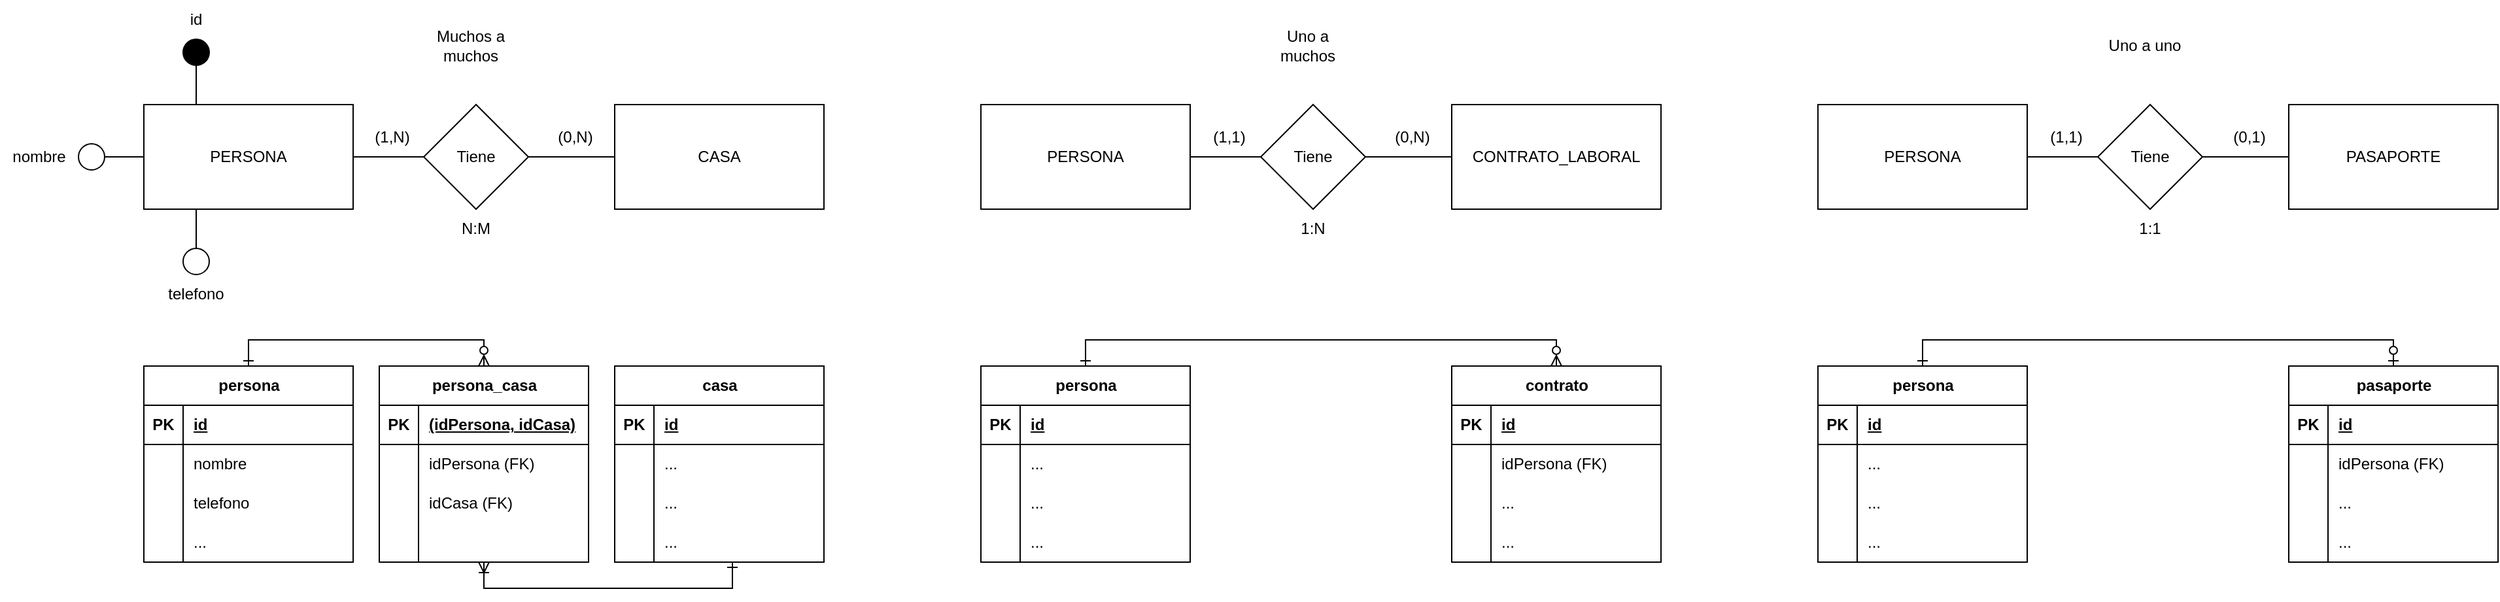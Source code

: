 <mxfile version="22.1.18" type="device">
  <diagram name="Página-1" id="W1fC9hWWcXeamZ_gNehl">
    <mxGraphModel dx="797" dy="414" grid="1" gridSize="10" guides="1" tooltips="1" connect="1" arrows="1" fold="1" page="1" pageScale="1" pageWidth="827" pageHeight="1169" math="0" shadow="0">
      <root>
        <mxCell id="0" />
        <mxCell id="1" parent="0" />
        <mxCell id="df_TOgiDAoSqEUbtV2sK-4" style="edgeStyle=orthogonalEdgeStyle;rounded=0;orthogonalLoop=1;jettySize=auto;html=1;endArrow=none;endFill=0;" edge="1" parent="1" source="df_TOgiDAoSqEUbtV2sK-1" target="df_TOgiDAoSqEUbtV2sK-3">
          <mxGeometry relative="1" as="geometry" />
        </mxCell>
        <mxCell id="df_TOgiDAoSqEUbtV2sK-1" value="PERSONA" style="rounded=0;whiteSpace=wrap;html=1;" vertex="1" parent="1">
          <mxGeometry x="120" y="80" width="160" height="80" as="geometry" />
        </mxCell>
        <mxCell id="df_TOgiDAoSqEUbtV2sK-2" value="CASA" style="rounded=0;whiteSpace=wrap;html=1;" vertex="1" parent="1">
          <mxGeometry x="480" y="80" width="160" height="80" as="geometry" />
        </mxCell>
        <mxCell id="df_TOgiDAoSqEUbtV2sK-5" style="edgeStyle=orthogonalEdgeStyle;rounded=0;orthogonalLoop=1;jettySize=auto;html=1;endArrow=none;endFill=0;" edge="1" parent="1" source="df_TOgiDAoSqEUbtV2sK-3" target="df_TOgiDAoSqEUbtV2sK-2">
          <mxGeometry relative="1" as="geometry" />
        </mxCell>
        <mxCell id="df_TOgiDAoSqEUbtV2sK-3" value="Tiene" style="rhombus;whiteSpace=wrap;html=1;" vertex="1" parent="1">
          <mxGeometry x="334" y="80" width="80" height="80" as="geometry" />
        </mxCell>
        <mxCell id="df_TOgiDAoSqEUbtV2sK-6" value="(0,N)" style="text;html=1;strokeColor=none;fillColor=none;align=center;verticalAlign=middle;whiteSpace=wrap;rounded=0;" vertex="1" parent="1">
          <mxGeometry x="420" y="90" width="60" height="30" as="geometry" />
        </mxCell>
        <mxCell id="df_TOgiDAoSqEUbtV2sK-7" value="(1,N)" style="text;html=1;strokeColor=none;fillColor=none;align=center;verticalAlign=middle;whiteSpace=wrap;rounded=0;" vertex="1" parent="1">
          <mxGeometry x="280" y="90" width="60" height="30" as="geometry" />
        </mxCell>
        <mxCell id="df_TOgiDAoSqEUbtV2sK-8" value="N:M" style="text;html=1;strokeColor=none;fillColor=none;align=center;verticalAlign=middle;whiteSpace=wrap;rounded=0;" vertex="1" parent="1">
          <mxGeometry x="344" y="160" width="60" height="30" as="geometry" />
        </mxCell>
        <mxCell id="df_TOgiDAoSqEUbtV2sK-9" value="Muchos a muchos" style="text;html=1;strokeColor=none;fillColor=none;align=center;verticalAlign=middle;whiteSpace=wrap;rounded=0;" vertex="1" parent="1">
          <mxGeometry x="340" y="20" width="60" height="30" as="geometry" />
        </mxCell>
        <mxCell id="df_TOgiDAoSqEUbtV2sK-10" style="edgeStyle=orthogonalEdgeStyle;rounded=0;orthogonalLoop=1;jettySize=auto;html=1;endArrow=none;endFill=0;" edge="1" parent="1" source="df_TOgiDAoSqEUbtV2sK-11" target="df_TOgiDAoSqEUbtV2sK-14">
          <mxGeometry relative="1" as="geometry" />
        </mxCell>
        <mxCell id="df_TOgiDAoSqEUbtV2sK-11" value="PERSONA" style="rounded=0;whiteSpace=wrap;html=1;" vertex="1" parent="1">
          <mxGeometry x="760" y="80" width="160" height="80" as="geometry" />
        </mxCell>
        <mxCell id="df_TOgiDAoSqEUbtV2sK-12" value="CONTRATO_LABORAL" style="rounded=0;whiteSpace=wrap;html=1;" vertex="1" parent="1">
          <mxGeometry x="1120" y="80" width="160" height="80" as="geometry" />
        </mxCell>
        <mxCell id="df_TOgiDAoSqEUbtV2sK-13" style="edgeStyle=orthogonalEdgeStyle;rounded=0;orthogonalLoop=1;jettySize=auto;html=1;endArrow=none;endFill=0;" edge="1" parent="1" source="df_TOgiDAoSqEUbtV2sK-14" target="df_TOgiDAoSqEUbtV2sK-12">
          <mxGeometry relative="1" as="geometry" />
        </mxCell>
        <mxCell id="df_TOgiDAoSqEUbtV2sK-14" value="Tiene" style="rhombus;whiteSpace=wrap;html=1;" vertex="1" parent="1">
          <mxGeometry x="974" y="80" width="80" height="80" as="geometry" />
        </mxCell>
        <mxCell id="df_TOgiDAoSqEUbtV2sK-15" value="(0,N)" style="text;html=1;strokeColor=none;fillColor=none;align=center;verticalAlign=middle;whiteSpace=wrap;rounded=0;" vertex="1" parent="1">
          <mxGeometry x="1060" y="90" width="60" height="30" as="geometry" />
        </mxCell>
        <mxCell id="df_TOgiDAoSqEUbtV2sK-16" value="(1,1)" style="text;html=1;strokeColor=none;fillColor=none;align=center;verticalAlign=middle;whiteSpace=wrap;rounded=0;" vertex="1" parent="1">
          <mxGeometry x="920" y="90" width="60" height="30" as="geometry" />
        </mxCell>
        <mxCell id="df_TOgiDAoSqEUbtV2sK-17" value="1:N" style="text;html=1;strokeColor=none;fillColor=none;align=center;verticalAlign=middle;whiteSpace=wrap;rounded=0;" vertex="1" parent="1">
          <mxGeometry x="984" y="160" width="60" height="30" as="geometry" />
        </mxCell>
        <mxCell id="df_TOgiDAoSqEUbtV2sK-18" value="Uno a muchos" style="text;html=1;strokeColor=none;fillColor=none;align=center;verticalAlign=middle;whiteSpace=wrap;rounded=0;" vertex="1" parent="1">
          <mxGeometry x="980" y="20" width="60" height="30" as="geometry" />
        </mxCell>
        <mxCell id="df_TOgiDAoSqEUbtV2sK-19" style="edgeStyle=orthogonalEdgeStyle;rounded=0;orthogonalLoop=1;jettySize=auto;html=1;endArrow=none;endFill=0;" edge="1" parent="1" source="df_TOgiDAoSqEUbtV2sK-20" target="df_TOgiDAoSqEUbtV2sK-23">
          <mxGeometry relative="1" as="geometry" />
        </mxCell>
        <mxCell id="df_TOgiDAoSqEUbtV2sK-20" value="PERSONA" style="rounded=0;whiteSpace=wrap;html=1;" vertex="1" parent="1">
          <mxGeometry x="1400" y="80" width="160" height="80" as="geometry" />
        </mxCell>
        <mxCell id="df_TOgiDAoSqEUbtV2sK-21" value="PASAPORTE" style="rounded=0;whiteSpace=wrap;html=1;" vertex="1" parent="1">
          <mxGeometry x="1760" y="80" width="160" height="80" as="geometry" />
        </mxCell>
        <mxCell id="df_TOgiDAoSqEUbtV2sK-22" style="edgeStyle=orthogonalEdgeStyle;rounded=0;orthogonalLoop=1;jettySize=auto;html=1;endArrow=none;endFill=0;" edge="1" parent="1" source="df_TOgiDAoSqEUbtV2sK-23" target="df_TOgiDAoSqEUbtV2sK-21">
          <mxGeometry relative="1" as="geometry" />
        </mxCell>
        <mxCell id="df_TOgiDAoSqEUbtV2sK-23" value="Tiene" style="rhombus;whiteSpace=wrap;html=1;" vertex="1" parent="1">
          <mxGeometry x="1614" y="80" width="80" height="80" as="geometry" />
        </mxCell>
        <mxCell id="df_TOgiDAoSqEUbtV2sK-24" value="(0,1)" style="text;html=1;strokeColor=none;fillColor=none;align=center;verticalAlign=middle;whiteSpace=wrap;rounded=0;" vertex="1" parent="1">
          <mxGeometry x="1700" y="90" width="60" height="30" as="geometry" />
        </mxCell>
        <mxCell id="df_TOgiDAoSqEUbtV2sK-25" value="(1,1)" style="text;html=1;strokeColor=none;fillColor=none;align=center;verticalAlign=middle;whiteSpace=wrap;rounded=0;" vertex="1" parent="1">
          <mxGeometry x="1560" y="90" width="60" height="30" as="geometry" />
        </mxCell>
        <mxCell id="df_TOgiDAoSqEUbtV2sK-26" value="1:1" style="text;html=1;strokeColor=none;fillColor=none;align=center;verticalAlign=middle;whiteSpace=wrap;rounded=0;" vertex="1" parent="1">
          <mxGeometry x="1624" y="160" width="60" height="30" as="geometry" />
        </mxCell>
        <mxCell id="df_TOgiDAoSqEUbtV2sK-27" value="Uno a uno" style="text;html=1;strokeColor=none;fillColor=none;align=center;verticalAlign=middle;whiteSpace=wrap;rounded=0;" vertex="1" parent="1">
          <mxGeometry x="1620" y="20" width="60" height="30" as="geometry" />
        </mxCell>
        <mxCell id="df_TOgiDAoSqEUbtV2sK-29" style="edgeStyle=orthogonalEdgeStyle;rounded=0;orthogonalLoop=1;jettySize=auto;html=1;endArrow=none;endFill=0;" edge="1" parent="1" source="df_TOgiDAoSqEUbtV2sK-28" target="df_TOgiDAoSqEUbtV2sK-1">
          <mxGeometry relative="1" as="geometry" />
        </mxCell>
        <mxCell id="df_TOgiDAoSqEUbtV2sK-28" value="" style="ellipse;whiteSpace=wrap;html=1;aspect=fixed;" vertex="1" parent="1">
          <mxGeometry x="70" y="110" width="20" height="20" as="geometry" />
        </mxCell>
        <mxCell id="df_TOgiDAoSqEUbtV2sK-30" value="nombre" style="text;html=1;strokeColor=none;fillColor=none;align=center;verticalAlign=middle;whiteSpace=wrap;rounded=0;" vertex="1" parent="1">
          <mxGeometry x="10" y="105" width="60" height="30" as="geometry" />
        </mxCell>
        <mxCell id="df_TOgiDAoSqEUbtV2sK-32" style="edgeStyle=orthogonalEdgeStyle;rounded=0;orthogonalLoop=1;jettySize=auto;html=1;entryX=0.25;entryY=0;entryDx=0;entryDy=0;endArrow=none;endFill=0;" edge="1" parent="1" source="df_TOgiDAoSqEUbtV2sK-31" target="df_TOgiDAoSqEUbtV2sK-1">
          <mxGeometry relative="1" as="geometry" />
        </mxCell>
        <mxCell id="df_TOgiDAoSqEUbtV2sK-31" value="" style="ellipse;whiteSpace=wrap;html=1;aspect=fixed;fillColor=#000000;" vertex="1" parent="1">
          <mxGeometry x="150" y="30" width="20" height="20" as="geometry" />
        </mxCell>
        <mxCell id="df_TOgiDAoSqEUbtV2sK-33" value="id" style="text;html=1;strokeColor=none;fillColor=none;align=center;verticalAlign=middle;whiteSpace=wrap;rounded=0;" vertex="1" parent="1">
          <mxGeometry x="130" width="60" height="30" as="geometry" />
        </mxCell>
        <mxCell id="df_TOgiDAoSqEUbtV2sK-36" style="edgeStyle=orthogonalEdgeStyle;rounded=0;orthogonalLoop=1;jettySize=auto;html=1;exitX=0.5;exitY=0;exitDx=0;exitDy=0;entryX=0.25;entryY=1;entryDx=0;entryDy=0;endArrow=none;endFill=0;" edge="1" parent="1" source="df_TOgiDAoSqEUbtV2sK-35" target="df_TOgiDAoSqEUbtV2sK-1">
          <mxGeometry relative="1" as="geometry" />
        </mxCell>
        <mxCell id="df_TOgiDAoSqEUbtV2sK-35" value="" style="ellipse;whiteSpace=wrap;html=1;aspect=fixed;" vertex="1" parent="1">
          <mxGeometry x="150" y="190" width="20" height="20" as="geometry" />
        </mxCell>
        <mxCell id="df_TOgiDAoSqEUbtV2sK-37" value="telefono" style="text;html=1;strokeColor=none;fillColor=none;align=center;verticalAlign=middle;whiteSpace=wrap;rounded=0;" vertex="1" parent="1">
          <mxGeometry x="130" y="210" width="60" height="30" as="geometry" />
        </mxCell>
        <mxCell id="df_TOgiDAoSqEUbtV2sK-89" style="edgeStyle=orthogonalEdgeStyle;rounded=0;orthogonalLoop=1;jettySize=auto;html=1;exitX=0.5;exitY=0;exitDx=0;exitDy=0;entryX=0.5;entryY=0;entryDx=0;entryDy=0;startArrow=ERone;startFill=0;endArrow=ERzeroToMany;endFill=0;" edge="1" parent="1" source="df_TOgiDAoSqEUbtV2sK-50" target="df_TOgiDAoSqEUbtV2sK-63">
          <mxGeometry relative="1" as="geometry" />
        </mxCell>
        <mxCell id="df_TOgiDAoSqEUbtV2sK-50" value="persona" style="shape=table;startSize=30;container=1;collapsible=1;childLayout=tableLayout;fixedRows=1;rowLines=0;fontStyle=1;align=center;resizeLast=1;html=1;" vertex="1" parent="1">
          <mxGeometry x="120" y="280" width="160" height="150" as="geometry" />
        </mxCell>
        <mxCell id="df_TOgiDAoSqEUbtV2sK-51" value="" style="shape=tableRow;horizontal=0;startSize=0;swimlaneHead=0;swimlaneBody=0;fillColor=none;collapsible=0;dropTarget=0;points=[[0,0.5],[1,0.5]];portConstraint=eastwest;top=0;left=0;right=0;bottom=1;" vertex="1" parent="df_TOgiDAoSqEUbtV2sK-50">
          <mxGeometry y="30" width="160" height="30" as="geometry" />
        </mxCell>
        <mxCell id="df_TOgiDAoSqEUbtV2sK-52" value="PK" style="shape=partialRectangle;connectable=0;fillColor=none;top=0;left=0;bottom=0;right=0;fontStyle=1;overflow=hidden;whiteSpace=wrap;html=1;" vertex="1" parent="df_TOgiDAoSqEUbtV2sK-51">
          <mxGeometry width="30" height="30" as="geometry">
            <mxRectangle width="30" height="30" as="alternateBounds" />
          </mxGeometry>
        </mxCell>
        <mxCell id="df_TOgiDAoSqEUbtV2sK-53" value="id" style="shape=partialRectangle;connectable=0;fillColor=none;top=0;left=0;bottom=0;right=0;align=left;spacingLeft=6;fontStyle=5;overflow=hidden;whiteSpace=wrap;html=1;" vertex="1" parent="df_TOgiDAoSqEUbtV2sK-51">
          <mxGeometry x="30" width="130" height="30" as="geometry">
            <mxRectangle width="130" height="30" as="alternateBounds" />
          </mxGeometry>
        </mxCell>
        <mxCell id="df_TOgiDAoSqEUbtV2sK-54" value="" style="shape=tableRow;horizontal=0;startSize=0;swimlaneHead=0;swimlaneBody=0;fillColor=none;collapsible=0;dropTarget=0;points=[[0,0.5],[1,0.5]];portConstraint=eastwest;top=0;left=0;right=0;bottom=0;" vertex="1" parent="df_TOgiDAoSqEUbtV2sK-50">
          <mxGeometry y="60" width="160" height="30" as="geometry" />
        </mxCell>
        <mxCell id="df_TOgiDAoSqEUbtV2sK-55" value="" style="shape=partialRectangle;connectable=0;fillColor=none;top=0;left=0;bottom=0;right=0;editable=1;overflow=hidden;whiteSpace=wrap;html=1;" vertex="1" parent="df_TOgiDAoSqEUbtV2sK-54">
          <mxGeometry width="30" height="30" as="geometry">
            <mxRectangle width="30" height="30" as="alternateBounds" />
          </mxGeometry>
        </mxCell>
        <mxCell id="df_TOgiDAoSqEUbtV2sK-56" value="nombre" style="shape=partialRectangle;connectable=0;fillColor=none;top=0;left=0;bottom=0;right=0;align=left;spacingLeft=6;overflow=hidden;whiteSpace=wrap;html=1;" vertex="1" parent="df_TOgiDAoSqEUbtV2sK-54">
          <mxGeometry x="30" width="130" height="30" as="geometry">
            <mxRectangle width="130" height="30" as="alternateBounds" />
          </mxGeometry>
        </mxCell>
        <mxCell id="df_TOgiDAoSqEUbtV2sK-57" value="" style="shape=tableRow;horizontal=0;startSize=0;swimlaneHead=0;swimlaneBody=0;fillColor=none;collapsible=0;dropTarget=0;points=[[0,0.5],[1,0.5]];portConstraint=eastwest;top=0;left=0;right=0;bottom=0;" vertex="1" parent="df_TOgiDAoSqEUbtV2sK-50">
          <mxGeometry y="90" width="160" height="30" as="geometry" />
        </mxCell>
        <mxCell id="df_TOgiDAoSqEUbtV2sK-58" value="" style="shape=partialRectangle;connectable=0;fillColor=none;top=0;left=0;bottom=0;right=0;editable=1;overflow=hidden;whiteSpace=wrap;html=1;" vertex="1" parent="df_TOgiDAoSqEUbtV2sK-57">
          <mxGeometry width="30" height="30" as="geometry">
            <mxRectangle width="30" height="30" as="alternateBounds" />
          </mxGeometry>
        </mxCell>
        <mxCell id="df_TOgiDAoSqEUbtV2sK-59" value="telefono" style="shape=partialRectangle;connectable=0;fillColor=none;top=0;left=0;bottom=0;right=0;align=left;spacingLeft=6;overflow=hidden;whiteSpace=wrap;html=1;" vertex="1" parent="df_TOgiDAoSqEUbtV2sK-57">
          <mxGeometry x="30" width="130" height="30" as="geometry">
            <mxRectangle width="130" height="30" as="alternateBounds" />
          </mxGeometry>
        </mxCell>
        <mxCell id="df_TOgiDAoSqEUbtV2sK-60" value="" style="shape=tableRow;horizontal=0;startSize=0;swimlaneHead=0;swimlaneBody=0;fillColor=none;collapsible=0;dropTarget=0;points=[[0,0.5],[1,0.5]];portConstraint=eastwest;top=0;left=0;right=0;bottom=0;" vertex="1" parent="df_TOgiDAoSqEUbtV2sK-50">
          <mxGeometry y="120" width="160" height="30" as="geometry" />
        </mxCell>
        <mxCell id="df_TOgiDAoSqEUbtV2sK-61" value="" style="shape=partialRectangle;connectable=0;fillColor=none;top=0;left=0;bottom=0;right=0;editable=1;overflow=hidden;whiteSpace=wrap;html=1;" vertex="1" parent="df_TOgiDAoSqEUbtV2sK-60">
          <mxGeometry width="30" height="30" as="geometry">
            <mxRectangle width="30" height="30" as="alternateBounds" />
          </mxGeometry>
        </mxCell>
        <mxCell id="df_TOgiDAoSqEUbtV2sK-62" value="..." style="shape=partialRectangle;connectable=0;fillColor=none;top=0;left=0;bottom=0;right=0;align=left;spacingLeft=6;overflow=hidden;whiteSpace=wrap;html=1;" vertex="1" parent="df_TOgiDAoSqEUbtV2sK-60">
          <mxGeometry x="30" width="130" height="30" as="geometry">
            <mxRectangle width="130" height="30" as="alternateBounds" />
          </mxGeometry>
        </mxCell>
        <mxCell id="df_TOgiDAoSqEUbtV2sK-63" value="persona_casa" style="shape=table;startSize=30;container=1;collapsible=1;childLayout=tableLayout;fixedRows=1;rowLines=0;fontStyle=1;align=center;resizeLast=1;html=1;" vertex="1" parent="1">
          <mxGeometry x="300" y="280" width="160" height="150" as="geometry" />
        </mxCell>
        <mxCell id="df_TOgiDAoSqEUbtV2sK-64" value="" style="shape=tableRow;horizontal=0;startSize=0;swimlaneHead=0;swimlaneBody=0;fillColor=none;collapsible=0;dropTarget=0;points=[[0,0.5],[1,0.5]];portConstraint=eastwest;top=0;left=0;right=0;bottom=1;" vertex="1" parent="df_TOgiDAoSqEUbtV2sK-63">
          <mxGeometry y="30" width="160" height="30" as="geometry" />
        </mxCell>
        <mxCell id="df_TOgiDAoSqEUbtV2sK-65" value="PK" style="shape=partialRectangle;connectable=0;fillColor=none;top=0;left=0;bottom=0;right=0;fontStyle=1;overflow=hidden;whiteSpace=wrap;html=1;" vertex="1" parent="df_TOgiDAoSqEUbtV2sK-64">
          <mxGeometry width="30" height="30" as="geometry">
            <mxRectangle width="30" height="30" as="alternateBounds" />
          </mxGeometry>
        </mxCell>
        <mxCell id="df_TOgiDAoSqEUbtV2sK-66" value="(idPersona, idCasa)" style="shape=partialRectangle;connectable=0;fillColor=none;top=0;left=0;bottom=0;right=0;align=left;spacingLeft=6;fontStyle=5;overflow=hidden;whiteSpace=wrap;html=1;" vertex="1" parent="df_TOgiDAoSqEUbtV2sK-64">
          <mxGeometry x="30" width="130" height="30" as="geometry">
            <mxRectangle width="130" height="30" as="alternateBounds" />
          </mxGeometry>
        </mxCell>
        <mxCell id="df_TOgiDAoSqEUbtV2sK-67" value="" style="shape=tableRow;horizontal=0;startSize=0;swimlaneHead=0;swimlaneBody=0;fillColor=none;collapsible=0;dropTarget=0;points=[[0,0.5],[1,0.5]];portConstraint=eastwest;top=0;left=0;right=0;bottom=0;" vertex="1" parent="df_TOgiDAoSqEUbtV2sK-63">
          <mxGeometry y="60" width="160" height="30" as="geometry" />
        </mxCell>
        <mxCell id="df_TOgiDAoSqEUbtV2sK-68" value="" style="shape=partialRectangle;connectable=0;fillColor=none;top=0;left=0;bottom=0;right=0;editable=1;overflow=hidden;whiteSpace=wrap;html=1;" vertex="1" parent="df_TOgiDAoSqEUbtV2sK-67">
          <mxGeometry width="30" height="30" as="geometry">
            <mxRectangle width="30" height="30" as="alternateBounds" />
          </mxGeometry>
        </mxCell>
        <mxCell id="df_TOgiDAoSqEUbtV2sK-69" value="idPersona (FK)" style="shape=partialRectangle;connectable=0;fillColor=none;top=0;left=0;bottom=0;right=0;align=left;spacingLeft=6;overflow=hidden;whiteSpace=wrap;html=1;" vertex="1" parent="df_TOgiDAoSqEUbtV2sK-67">
          <mxGeometry x="30" width="130" height="30" as="geometry">
            <mxRectangle width="130" height="30" as="alternateBounds" />
          </mxGeometry>
        </mxCell>
        <mxCell id="df_TOgiDAoSqEUbtV2sK-70" value="" style="shape=tableRow;horizontal=0;startSize=0;swimlaneHead=0;swimlaneBody=0;fillColor=none;collapsible=0;dropTarget=0;points=[[0,0.5],[1,0.5]];portConstraint=eastwest;top=0;left=0;right=0;bottom=0;" vertex="1" parent="df_TOgiDAoSqEUbtV2sK-63">
          <mxGeometry y="90" width="160" height="30" as="geometry" />
        </mxCell>
        <mxCell id="df_TOgiDAoSqEUbtV2sK-71" value="" style="shape=partialRectangle;connectable=0;fillColor=none;top=0;left=0;bottom=0;right=0;editable=1;overflow=hidden;whiteSpace=wrap;html=1;" vertex="1" parent="df_TOgiDAoSqEUbtV2sK-70">
          <mxGeometry width="30" height="30" as="geometry">
            <mxRectangle width="30" height="30" as="alternateBounds" />
          </mxGeometry>
        </mxCell>
        <mxCell id="df_TOgiDAoSqEUbtV2sK-72" value="idCasa (FK)" style="shape=partialRectangle;connectable=0;fillColor=none;top=0;left=0;bottom=0;right=0;align=left;spacingLeft=6;overflow=hidden;whiteSpace=wrap;html=1;" vertex="1" parent="df_TOgiDAoSqEUbtV2sK-70">
          <mxGeometry x="30" width="130" height="30" as="geometry">
            <mxRectangle width="130" height="30" as="alternateBounds" />
          </mxGeometry>
        </mxCell>
        <mxCell id="df_TOgiDAoSqEUbtV2sK-73" value="" style="shape=tableRow;horizontal=0;startSize=0;swimlaneHead=0;swimlaneBody=0;fillColor=none;collapsible=0;dropTarget=0;points=[[0,0.5],[1,0.5]];portConstraint=eastwest;top=0;left=0;right=0;bottom=0;" vertex="1" parent="df_TOgiDAoSqEUbtV2sK-63">
          <mxGeometry y="120" width="160" height="30" as="geometry" />
        </mxCell>
        <mxCell id="df_TOgiDAoSqEUbtV2sK-74" value="" style="shape=partialRectangle;connectable=0;fillColor=none;top=0;left=0;bottom=0;right=0;editable=1;overflow=hidden;whiteSpace=wrap;html=1;" vertex="1" parent="df_TOgiDAoSqEUbtV2sK-73">
          <mxGeometry width="30" height="30" as="geometry">
            <mxRectangle width="30" height="30" as="alternateBounds" />
          </mxGeometry>
        </mxCell>
        <mxCell id="df_TOgiDAoSqEUbtV2sK-75" value="" style="shape=partialRectangle;connectable=0;fillColor=none;top=0;left=0;bottom=0;right=0;align=left;spacingLeft=6;overflow=hidden;whiteSpace=wrap;html=1;" vertex="1" parent="df_TOgiDAoSqEUbtV2sK-73">
          <mxGeometry x="30" width="130" height="30" as="geometry">
            <mxRectangle width="130" height="30" as="alternateBounds" />
          </mxGeometry>
        </mxCell>
        <mxCell id="df_TOgiDAoSqEUbtV2sK-76" value="casa" style="shape=table;startSize=30;container=1;collapsible=1;childLayout=tableLayout;fixedRows=1;rowLines=0;fontStyle=1;align=center;resizeLast=1;html=1;" vertex="1" parent="1">
          <mxGeometry x="480" y="280" width="160" height="150" as="geometry" />
        </mxCell>
        <mxCell id="df_TOgiDAoSqEUbtV2sK-77" value="" style="shape=tableRow;horizontal=0;startSize=0;swimlaneHead=0;swimlaneBody=0;fillColor=none;collapsible=0;dropTarget=0;points=[[0,0.5],[1,0.5]];portConstraint=eastwest;top=0;left=0;right=0;bottom=1;" vertex="1" parent="df_TOgiDAoSqEUbtV2sK-76">
          <mxGeometry y="30" width="160" height="30" as="geometry" />
        </mxCell>
        <mxCell id="df_TOgiDAoSqEUbtV2sK-78" value="PK" style="shape=partialRectangle;connectable=0;fillColor=none;top=0;left=0;bottom=0;right=0;fontStyle=1;overflow=hidden;whiteSpace=wrap;html=1;" vertex="1" parent="df_TOgiDAoSqEUbtV2sK-77">
          <mxGeometry width="30" height="30" as="geometry">
            <mxRectangle width="30" height="30" as="alternateBounds" />
          </mxGeometry>
        </mxCell>
        <mxCell id="df_TOgiDAoSqEUbtV2sK-79" value="id" style="shape=partialRectangle;connectable=0;fillColor=none;top=0;left=0;bottom=0;right=0;align=left;spacingLeft=6;fontStyle=5;overflow=hidden;whiteSpace=wrap;html=1;" vertex="1" parent="df_TOgiDAoSqEUbtV2sK-77">
          <mxGeometry x="30" width="130" height="30" as="geometry">
            <mxRectangle width="130" height="30" as="alternateBounds" />
          </mxGeometry>
        </mxCell>
        <mxCell id="df_TOgiDAoSqEUbtV2sK-80" value="" style="shape=tableRow;horizontal=0;startSize=0;swimlaneHead=0;swimlaneBody=0;fillColor=none;collapsible=0;dropTarget=0;points=[[0,0.5],[1,0.5]];portConstraint=eastwest;top=0;left=0;right=0;bottom=0;" vertex="1" parent="df_TOgiDAoSqEUbtV2sK-76">
          <mxGeometry y="60" width="160" height="30" as="geometry" />
        </mxCell>
        <mxCell id="df_TOgiDAoSqEUbtV2sK-81" value="" style="shape=partialRectangle;connectable=0;fillColor=none;top=0;left=0;bottom=0;right=0;editable=1;overflow=hidden;whiteSpace=wrap;html=1;" vertex="1" parent="df_TOgiDAoSqEUbtV2sK-80">
          <mxGeometry width="30" height="30" as="geometry">
            <mxRectangle width="30" height="30" as="alternateBounds" />
          </mxGeometry>
        </mxCell>
        <mxCell id="df_TOgiDAoSqEUbtV2sK-82" value="..." style="shape=partialRectangle;connectable=0;fillColor=none;top=0;left=0;bottom=0;right=0;align=left;spacingLeft=6;overflow=hidden;whiteSpace=wrap;html=1;" vertex="1" parent="df_TOgiDAoSqEUbtV2sK-80">
          <mxGeometry x="30" width="130" height="30" as="geometry">
            <mxRectangle width="130" height="30" as="alternateBounds" />
          </mxGeometry>
        </mxCell>
        <mxCell id="df_TOgiDAoSqEUbtV2sK-83" value="" style="shape=tableRow;horizontal=0;startSize=0;swimlaneHead=0;swimlaneBody=0;fillColor=none;collapsible=0;dropTarget=0;points=[[0,0.5],[1,0.5]];portConstraint=eastwest;top=0;left=0;right=0;bottom=0;" vertex="1" parent="df_TOgiDAoSqEUbtV2sK-76">
          <mxGeometry y="90" width="160" height="30" as="geometry" />
        </mxCell>
        <mxCell id="df_TOgiDAoSqEUbtV2sK-84" value="" style="shape=partialRectangle;connectable=0;fillColor=none;top=0;left=0;bottom=0;right=0;editable=1;overflow=hidden;whiteSpace=wrap;html=1;" vertex="1" parent="df_TOgiDAoSqEUbtV2sK-83">
          <mxGeometry width="30" height="30" as="geometry">
            <mxRectangle width="30" height="30" as="alternateBounds" />
          </mxGeometry>
        </mxCell>
        <mxCell id="df_TOgiDAoSqEUbtV2sK-85" value="..." style="shape=partialRectangle;connectable=0;fillColor=none;top=0;left=0;bottom=0;right=0;align=left;spacingLeft=6;overflow=hidden;whiteSpace=wrap;html=1;" vertex="1" parent="df_TOgiDAoSqEUbtV2sK-83">
          <mxGeometry x="30" width="130" height="30" as="geometry">
            <mxRectangle width="130" height="30" as="alternateBounds" />
          </mxGeometry>
        </mxCell>
        <mxCell id="df_TOgiDAoSqEUbtV2sK-86" value="" style="shape=tableRow;horizontal=0;startSize=0;swimlaneHead=0;swimlaneBody=0;fillColor=none;collapsible=0;dropTarget=0;points=[[0,0.5],[1,0.5]];portConstraint=eastwest;top=0;left=0;right=0;bottom=0;" vertex="1" parent="df_TOgiDAoSqEUbtV2sK-76">
          <mxGeometry y="120" width="160" height="30" as="geometry" />
        </mxCell>
        <mxCell id="df_TOgiDAoSqEUbtV2sK-87" value="" style="shape=partialRectangle;connectable=0;fillColor=none;top=0;left=0;bottom=0;right=0;editable=1;overflow=hidden;whiteSpace=wrap;html=1;" vertex="1" parent="df_TOgiDAoSqEUbtV2sK-86">
          <mxGeometry width="30" height="30" as="geometry">
            <mxRectangle width="30" height="30" as="alternateBounds" />
          </mxGeometry>
        </mxCell>
        <mxCell id="df_TOgiDAoSqEUbtV2sK-88" value="..." style="shape=partialRectangle;connectable=0;fillColor=none;top=0;left=0;bottom=0;right=0;align=left;spacingLeft=6;overflow=hidden;whiteSpace=wrap;html=1;" vertex="1" parent="df_TOgiDAoSqEUbtV2sK-86">
          <mxGeometry x="30" width="130" height="30" as="geometry">
            <mxRectangle width="130" height="30" as="alternateBounds" />
          </mxGeometry>
        </mxCell>
        <mxCell id="df_TOgiDAoSqEUbtV2sK-90" style="edgeStyle=orthogonalEdgeStyle;rounded=0;orthogonalLoop=1;jettySize=auto;html=1;startArrow=ERoneToMany;startFill=0;endArrow=ERone;endFill=0;" edge="1" parent="1" source="df_TOgiDAoSqEUbtV2sK-73" target="df_TOgiDAoSqEUbtV2sK-76">
          <mxGeometry relative="1" as="geometry">
            <Array as="points">
              <mxPoint x="380" y="450" />
              <mxPoint x="570" y="450" />
            </Array>
          </mxGeometry>
        </mxCell>
        <mxCell id="df_TOgiDAoSqEUbtV2sK-117" style="edgeStyle=orthogonalEdgeStyle;rounded=0;orthogonalLoop=1;jettySize=auto;html=1;entryX=0.5;entryY=0;entryDx=0;entryDy=0;endArrow=ERzeroToMany;endFill=0;startArrow=ERone;startFill=0;" edge="1" parent="1" source="df_TOgiDAoSqEUbtV2sK-91" target="df_TOgiDAoSqEUbtV2sK-104">
          <mxGeometry relative="1" as="geometry">
            <Array as="points">
              <mxPoint x="840" y="260" />
              <mxPoint x="1200" y="260" />
            </Array>
          </mxGeometry>
        </mxCell>
        <mxCell id="df_TOgiDAoSqEUbtV2sK-91" value="persona" style="shape=table;startSize=30;container=1;collapsible=1;childLayout=tableLayout;fixedRows=1;rowLines=0;fontStyle=1;align=center;resizeLast=1;html=1;" vertex="1" parent="1">
          <mxGeometry x="760" y="280" width="160" height="150" as="geometry" />
        </mxCell>
        <mxCell id="df_TOgiDAoSqEUbtV2sK-92" value="" style="shape=tableRow;horizontal=0;startSize=0;swimlaneHead=0;swimlaneBody=0;fillColor=none;collapsible=0;dropTarget=0;points=[[0,0.5],[1,0.5]];portConstraint=eastwest;top=0;left=0;right=0;bottom=1;" vertex="1" parent="df_TOgiDAoSqEUbtV2sK-91">
          <mxGeometry y="30" width="160" height="30" as="geometry" />
        </mxCell>
        <mxCell id="df_TOgiDAoSqEUbtV2sK-93" value="PK" style="shape=partialRectangle;connectable=0;fillColor=none;top=0;left=0;bottom=0;right=0;fontStyle=1;overflow=hidden;whiteSpace=wrap;html=1;" vertex="1" parent="df_TOgiDAoSqEUbtV2sK-92">
          <mxGeometry width="30" height="30" as="geometry">
            <mxRectangle width="30" height="30" as="alternateBounds" />
          </mxGeometry>
        </mxCell>
        <mxCell id="df_TOgiDAoSqEUbtV2sK-94" value="id" style="shape=partialRectangle;connectable=0;fillColor=none;top=0;left=0;bottom=0;right=0;align=left;spacingLeft=6;fontStyle=5;overflow=hidden;whiteSpace=wrap;html=1;" vertex="1" parent="df_TOgiDAoSqEUbtV2sK-92">
          <mxGeometry x="30" width="130" height="30" as="geometry">
            <mxRectangle width="130" height="30" as="alternateBounds" />
          </mxGeometry>
        </mxCell>
        <mxCell id="df_TOgiDAoSqEUbtV2sK-95" value="" style="shape=tableRow;horizontal=0;startSize=0;swimlaneHead=0;swimlaneBody=0;fillColor=none;collapsible=0;dropTarget=0;points=[[0,0.5],[1,0.5]];portConstraint=eastwest;top=0;left=0;right=0;bottom=0;" vertex="1" parent="df_TOgiDAoSqEUbtV2sK-91">
          <mxGeometry y="60" width="160" height="30" as="geometry" />
        </mxCell>
        <mxCell id="df_TOgiDAoSqEUbtV2sK-96" value="" style="shape=partialRectangle;connectable=0;fillColor=none;top=0;left=0;bottom=0;right=0;editable=1;overflow=hidden;whiteSpace=wrap;html=1;" vertex="1" parent="df_TOgiDAoSqEUbtV2sK-95">
          <mxGeometry width="30" height="30" as="geometry">
            <mxRectangle width="30" height="30" as="alternateBounds" />
          </mxGeometry>
        </mxCell>
        <mxCell id="df_TOgiDAoSqEUbtV2sK-97" value="..." style="shape=partialRectangle;connectable=0;fillColor=none;top=0;left=0;bottom=0;right=0;align=left;spacingLeft=6;overflow=hidden;whiteSpace=wrap;html=1;" vertex="1" parent="df_TOgiDAoSqEUbtV2sK-95">
          <mxGeometry x="30" width="130" height="30" as="geometry">
            <mxRectangle width="130" height="30" as="alternateBounds" />
          </mxGeometry>
        </mxCell>
        <mxCell id="df_TOgiDAoSqEUbtV2sK-98" value="" style="shape=tableRow;horizontal=0;startSize=0;swimlaneHead=0;swimlaneBody=0;fillColor=none;collapsible=0;dropTarget=0;points=[[0,0.5],[1,0.5]];portConstraint=eastwest;top=0;left=0;right=0;bottom=0;" vertex="1" parent="df_TOgiDAoSqEUbtV2sK-91">
          <mxGeometry y="90" width="160" height="30" as="geometry" />
        </mxCell>
        <mxCell id="df_TOgiDAoSqEUbtV2sK-99" value="" style="shape=partialRectangle;connectable=0;fillColor=none;top=0;left=0;bottom=0;right=0;editable=1;overflow=hidden;whiteSpace=wrap;html=1;" vertex="1" parent="df_TOgiDAoSqEUbtV2sK-98">
          <mxGeometry width="30" height="30" as="geometry">
            <mxRectangle width="30" height="30" as="alternateBounds" />
          </mxGeometry>
        </mxCell>
        <mxCell id="df_TOgiDAoSqEUbtV2sK-100" value="..." style="shape=partialRectangle;connectable=0;fillColor=none;top=0;left=0;bottom=0;right=0;align=left;spacingLeft=6;overflow=hidden;whiteSpace=wrap;html=1;" vertex="1" parent="df_TOgiDAoSqEUbtV2sK-98">
          <mxGeometry x="30" width="130" height="30" as="geometry">
            <mxRectangle width="130" height="30" as="alternateBounds" />
          </mxGeometry>
        </mxCell>
        <mxCell id="df_TOgiDAoSqEUbtV2sK-101" value="" style="shape=tableRow;horizontal=0;startSize=0;swimlaneHead=0;swimlaneBody=0;fillColor=none;collapsible=0;dropTarget=0;points=[[0,0.5],[1,0.5]];portConstraint=eastwest;top=0;left=0;right=0;bottom=0;" vertex="1" parent="df_TOgiDAoSqEUbtV2sK-91">
          <mxGeometry y="120" width="160" height="30" as="geometry" />
        </mxCell>
        <mxCell id="df_TOgiDAoSqEUbtV2sK-102" value="" style="shape=partialRectangle;connectable=0;fillColor=none;top=0;left=0;bottom=0;right=0;editable=1;overflow=hidden;whiteSpace=wrap;html=1;" vertex="1" parent="df_TOgiDAoSqEUbtV2sK-101">
          <mxGeometry width="30" height="30" as="geometry">
            <mxRectangle width="30" height="30" as="alternateBounds" />
          </mxGeometry>
        </mxCell>
        <mxCell id="df_TOgiDAoSqEUbtV2sK-103" value="..." style="shape=partialRectangle;connectable=0;fillColor=none;top=0;left=0;bottom=0;right=0;align=left;spacingLeft=6;overflow=hidden;whiteSpace=wrap;html=1;" vertex="1" parent="df_TOgiDAoSqEUbtV2sK-101">
          <mxGeometry x="30" width="130" height="30" as="geometry">
            <mxRectangle width="130" height="30" as="alternateBounds" />
          </mxGeometry>
        </mxCell>
        <mxCell id="df_TOgiDAoSqEUbtV2sK-104" value="contrato" style="shape=table;startSize=30;container=1;collapsible=1;childLayout=tableLayout;fixedRows=1;rowLines=0;fontStyle=1;align=center;resizeLast=1;html=1;" vertex="1" parent="1">
          <mxGeometry x="1120" y="280" width="160" height="150" as="geometry" />
        </mxCell>
        <mxCell id="df_TOgiDAoSqEUbtV2sK-105" value="" style="shape=tableRow;horizontal=0;startSize=0;swimlaneHead=0;swimlaneBody=0;fillColor=none;collapsible=0;dropTarget=0;points=[[0,0.5],[1,0.5]];portConstraint=eastwest;top=0;left=0;right=0;bottom=1;" vertex="1" parent="df_TOgiDAoSqEUbtV2sK-104">
          <mxGeometry y="30" width="160" height="30" as="geometry" />
        </mxCell>
        <mxCell id="df_TOgiDAoSqEUbtV2sK-106" value="PK" style="shape=partialRectangle;connectable=0;fillColor=none;top=0;left=0;bottom=0;right=0;fontStyle=1;overflow=hidden;whiteSpace=wrap;html=1;" vertex="1" parent="df_TOgiDAoSqEUbtV2sK-105">
          <mxGeometry width="30" height="30" as="geometry">
            <mxRectangle width="30" height="30" as="alternateBounds" />
          </mxGeometry>
        </mxCell>
        <mxCell id="df_TOgiDAoSqEUbtV2sK-107" value="id" style="shape=partialRectangle;connectable=0;fillColor=none;top=0;left=0;bottom=0;right=0;align=left;spacingLeft=6;fontStyle=5;overflow=hidden;whiteSpace=wrap;html=1;" vertex="1" parent="df_TOgiDAoSqEUbtV2sK-105">
          <mxGeometry x="30" width="130" height="30" as="geometry">
            <mxRectangle width="130" height="30" as="alternateBounds" />
          </mxGeometry>
        </mxCell>
        <mxCell id="df_TOgiDAoSqEUbtV2sK-108" value="" style="shape=tableRow;horizontal=0;startSize=0;swimlaneHead=0;swimlaneBody=0;fillColor=none;collapsible=0;dropTarget=0;points=[[0,0.5],[1,0.5]];portConstraint=eastwest;top=0;left=0;right=0;bottom=0;" vertex="1" parent="df_TOgiDAoSqEUbtV2sK-104">
          <mxGeometry y="60" width="160" height="30" as="geometry" />
        </mxCell>
        <mxCell id="df_TOgiDAoSqEUbtV2sK-109" value="" style="shape=partialRectangle;connectable=0;fillColor=none;top=0;left=0;bottom=0;right=0;editable=1;overflow=hidden;whiteSpace=wrap;html=1;" vertex="1" parent="df_TOgiDAoSqEUbtV2sK-108">
          <mxGeometry width="30" height="30" as="geometry">
            <mxRectangle width="30" height="30" as="alternateBounds" />
          </mxGeometry>
        </mxCell>
        <mxCell id="df_TOgiDAoSqEUbtV2sK-110" value="idPersona (FK)" style="shape=partialRectangle;connectable=0;fillColor=none;top=0;left=0;bottom=0;right=0;align=left;spacingLeft=6;overflow=hidden;whiteSpace=wrap;html=1;" vertex="1" parent="df_TOgiDAoSqEUbtV2sK-108">
          <mxGeometry x="30" width="130" height="30" as="geometry">
            <mxRectangle width="130" height="30" as="alternateBounds" />
          </mxGeometry>
        </mxCell>
        <mxCell id="df_TOgiDAoSqEUbtV2sK-111" value="" style="shape=tableRow;horizontal=0;startSize=0;swimlaneHead=0;swimlaneBody=0;fillColor=none;collapsible=0;dropTarget=0;points=[[0,0.5],[1,0.5]];portConstraint=eastwest;top=0;left=0;right=0;bottom=0;" vertex="1" parent="df_TOgiDAoSqEUbtV2sK-104">
          <mxGeometry y="90" width="160" height="30" as="geometry" />
        </mxCell>
        <mxCell id="df_TOgiDAoSqEUbtV2sK-112" value="" style="shape=partialRectangle;connectable=0;fillColor=none;top=0;left=0;bottom=0;right=0;editable=1;overflow=hidden;whiteSpace=wrap;html=1;" vertex="1" parent="df_TOgiDAoSqEUbtV2sK-111">
          <mxGeometry width="30" height="30" as="geometry">
            <mxRectangle width="30" height="30" as="alternateBounds" />
          </mxGeometry>
        </mxCell>
        <mxCell id="df_TOgiDAoSqEUbtV2sK-113" value="..." style="shape=partialRectangle;connectable=0;fillColor=none;top=0;left=0;bottom=0;right=0;align=left;spacingLeft=6;overflow=hidden;whiteSpace=wrap;html=1;" vertex="1" parent="df_TOgiDAoSqEUbtV2sK-111">
          <mxGeometry x="30" width="130" height="30" as="geometry">
            <mxRectangle width="130" height="30" as="alternateBounds" />
          </mxGeometry>
        </mxCell>
        <mxCell id="df_TOgiDAoSqEUbtV2sK-114" value="" style="shape=tableRow;horizontal=0;startSize=0;swimlaneHead=0;swimlaneBody=0;fillColor=none;collapsible=0;dropTarget=0;points=[[0,0.5],[1,0.5]];portConstraint=eastwest;top=0;left=0;right=0;bottom=0;" vertex="1" parent="df_TOgiDAoSqEUbtV2sK-104">
          <mxGeometry y="120" width="160" height="30" as="geometry" />
        </mxCell>
        <mxCell id="df_TOgiDAoSqEUbtV2sK-115" value="" style="shape=partialRectangle;connectable=0;fillColor=none;top=0;left=0;bottom=0;right=0;editable=1;overflow=hidden;whiteSpace=wrap;html=1;" vertex="1" parent="df_TOgiDAoSqEUbtV2sK-114">
          <mxGeometry width="30" height="30" as="geometry">
            <mxRectangle width="30" height="30" as="alternateBounds" />
          </mxGeometry>
        </mxCell>
        <mxCell id="df_TOgiDAoSqEUbtV2sK-116" value="..." style="shape=partialRectangle;connectable=0;fillColor=none;top=0;left=0;bottom=0;right=0;align=left;spacingLeft=6;overflow=hidden;whiteSpace=wrap;html=1;" vertex="1" parent="df_TOgiDAoSqEUbtV2sK-114">
          <mxGeometry x="30" width="130" height="30" as="geometry">
            <mxRectangle width="130" height="30" as="alternateBounds" />
          </mxGeometry>
        </mxCell>
        <mxCell id="df_TOgiDAoSqEUbtV2sK-118" style="edgeStyle=orthogonalEdgeStyle;rounded=0;orthogonalLoop=1;jettySize=auto;html=1;entryX=0.5;entryY=0;entryDx=0;entryDy=0;endArrow=ERzeroToOne;endFill=0;startArrow=ERone;startFill=0;" edge="1" parent="1" source="df_TOgiDAoSqEUbtV2sK-119" target="df_TOgiDAoSqEUbtV2sK-132">
          <mxGeometry relative="1" as="geometry">
            <Array as="points">
              <mxPoint x="1480" y="260" />
              <mxPoint x="1840" y="260" />
            </Array>
          </mxGeometry>
        </mxCell>
        <mxCell id="df_TOgiDAoSqEUbtV2sK-119" value="persona" style="shape=table;startSize=30;container=1;collapsible=1;childLayout=tableLayout;fixedRows=1;rowLines=0;fontStyle=1;align=center;resizeLast=1;html=1;" vertex="1" parent="1">
          <mxGeometry x="1400" y="280" width="160" height="150" as="geometry" />
        </mxCell>
        <mxCell id="df_TOgiDAoSqEUbtV2sK-120" value="" style="shape=tableRow;horizontal=0;startSize=0;swimlaneHead=0;swimlaneBody=0;fillColor=none;collapsible=0;dropTarget=0;points=[[0,0.5],[1,0.5]];portConstraint=eastwest;top=0;left=0;right=0;bottom=1;" vertex="1" parent="df_TOgiDAoSqEUbtV2sK-119">
          <mxGeometry y="30" width="160" height="30" as="geometry" />
        </mxCell>
        <mxCell id="df_TOgiDAoSqEUbtV2sK-121" value="PK" style="shape=partialRectangle;connectable=0;fillColor=none;top=0;left=0;bottom=0;right=0;fontStyle=1;overflow=hidden;whiteSpace=wrap;html=1;" vertex="1" parent="df_TOgiDAoSqEUbtV2sK-120">
          <mxGeometry width="30" height="30" as="geometry">
            <mxRectangle width="30" height="30" as="alternateBounds" />
          </mxGeometry>
        </mxCell>
        <mxCell id="df_TOgiDAoSqEUbtV2sK-122" value="id" style="shape=partialRectangle;connectable=0;fillColor=none;top=0;left=0;bottom=0;right=0;align=left;spacingLeft=6;fontStyle=5;overflow=hidden;whiteSpace=wrap;html=1;" vertex="1" parent="df_TOgiDAoSqEUbtV2sK-120">
          <mxGeometry x="30" width="130" height="30" as="geometry">
            <mxRectangle width="130" height="30" as="alternateBounds" />
          </mxGeometry>
        </mxCell>
        <mxCell id="df_TOgiDAoSqEUbtV2sK-123" value="" style="shape=tableRow;horizontal=0;startSize=0;swimlaneHead=0;swimlaneBody=0;fillColor=none;collapsible=0;dropTarget=0;points=[[0,0.5],[1,0.5]];portConstraint=eastwest;top=0;left=0;right=0;bottom=0;" vertex="1" parent="df_TOgiDAoSqEUbtV2sK-119">
          <mxGeometry y="60" width="160" height="30" as="geometry" />
        </mxCell>
        <mxCell id="df_TOgiDAoSqEUbtV2sK-124" value="" style="shape=partialRectangle;connectable=0;fillColor=none;top=0;left=0;bottom=0;right=0;editable=1;overflow=hidden;whiteSpace=wrap;html=1;" vertex="1" parent="df_TOgiDAoSqEUbtV2sK-123">
          <mxGeometry width="30" height="30" as="geometry">
            <mxRectangle width="30" height="30" as="alternateBounds" />
          </mxGeometry>
        </mxCell>
        <mxCell id="df_TOgiDAoSqEUbtV2sK-125" value="..." style="shape=partialRectangle;connectable=0;fillColor=none;top=0;left=0;bottom=0;right=0;align=left;spacingLeft=6;overflow=hidden;whiteSpace=wrap;html=1;" vertex="1" parent="df_TOgiDAoSqEUbtV2sK-123">
          <mxGeometry x="30" width="130" height="30" as="geometry">
            <mxRectangle width="130" height="30" as="alternateBounds" />
          </mxGeometry>
        </mxCell>
        <mxCell id="df_TOgiDAoSqEUbtV2sK-126" value="" style="shape=tableRow;horizontal=0;startSize=0;swimlaneHead=0;swimlaneBody=0;fillColor=none;collapsible=0;dropTarget=0;points=[[0,0.5],[1,0.5]];portConstraint=eastwest;top=0;left=0;right=0;bottom=0;" vertex="1" parent="df_TOgiDAoSqEUbtV2sK-119">
          <mxGeometry y="90" width="160" height="30" as="geometry" />
        </mxCell>
        <mxCell id="df_TOgiDAoSqEUbtV2sK-127" value="" style="shape=partialRectangle;connectable=0;fillColor=none;top=0;left=0;bottom=0;right=0;editable=1;overflow=hidden;whiteSpace=wrap;html=1;" vertex="1" parent="df_TOgiDAoSqEUbtV2sK-126">
          <mxGeometry width="30" height="30" as="geometry">
            <mxRectangle width="30" height="30" as="alternateBounds" />
          </mxGeometry>
        </mxCell>
        <mxCell id="df_TOgiDAoSqEUbtV2sK-128" value="..." style="shape=partialRectangle;connectable=0;fillColor=none;top=0;left=0;bottom=0;right=0;align=left;spacingLeft=6;overflow=hidden;whiteSpace=wrap;html=1;" vertex="1" parent="df_TOgiDAoSqEUbtV2sK-126">
          <mxGeometry x="30" width="130" height="30" as="geometry">
            <mxRectangle width="130" height="30" as="alternateBounds" />
          </mxGeometry>
        </mxCell>
        <mxCell id="df_TOgiDAoSqEUbtV2sK-129" value="" style="shape=tableRow;horizontal=0;startSize=0;swimlaneHead=0;swimlaneBody=0;fillColor=none;collapsible=0;dropTarget=0;points=[[0,0.5],[1,0.5]];portConstraint=eastwest;top=0;left=0;right=0;bottom=0;" vertex="1" parent="df_TOgiDAoSqEUbtV2sK-119">
          <mxGeometry y="120" width="160" height="30" as="geometry" />
        </mxCell>
        <mxCell id="df_TOgiDAoSqEUbtV2sK-130" value="" style="shape=partialRectangle;connectable=0;fillColor=none;top=0;left=0;bottom=0;right=0;editable=1;overflow=hidden;whiteSpace=wrap;html=1;" vertex="1" parent="df_TOgiDAoSqEUbtV2sK-129">
          <mxGeometry width="30" height="30" as="geometry">
            <mxRectangle width="30" height="30" as="alternateBounds" />
          </mxGeometry>
        </mxCell>
        <mxCell id="df_TOgiDAoSqEUbtV2sK-131" value="..." style="shape=partialRectangle;connectable=0;fillColor=none;top=0;left=0;bottom=0;right=0;align=left;spacingLeft=6;overflow=hidden;whiteSpace=wrap;html=1;" vertex="1" parent="df_TOgiDAoSqEUbtV2sK-129">
          <mxGeometry x="30" width="130" height="30" as="geometry">
            <mxRectangle width="130" height="30" as="alternateBounds" />
          </mxGeometry>
        </mxCell>
        <mxCell id="df_TOgiDAoSqEUbtV2sK-132" value="pasaporte" style="shape=table;startSize=30;container=1;collapsible=1;childLayout=tableLayout;fixedRows=1;rowLines=0;fontStyle=1;align=center;resizeLast=1;html=1;" vertex="1" parent="1">
          <mxGeometry x="1760" y="280" width="160" height="150" as="geometry" />
        </mxCell>
        <mxCell id="df_TOgiDAoSqEUbtV2sK-133" value="" style="shape=tableRow;horizontal=0;startSize=0;swimlaneHead=0;swimlaneBody=0;fillColor=none;collapsible=0;dropTarget=0;points=[[0,0.5],[1,0.5]];portConstraint=eastwest;top=0;left=0;right=0;bottom=1;" vertex="1" parent="df_TOgiDAoSqEUbtV2sK-132">
          <mxGeometry y="30" width="160" height="30" as="geometry" />
        </mxCell>
        <mxCell id="df_TOgiDAoSqEUbtV2sK-134" value="PK" style="shape=partialRectangle;connectable=0;fillColor=none;top=0;left=0;bottom=0;right=0;fontStyle=1;overflow=hidden;whiteSpace=wrap;html=1;" vertex="1" parent="df_TOgiDAoSqEUbtV2sK-133">
          <mxGeometry width="30" height="30" as="geometry">
            <mxRectangle width="30" height="30" as="alternateBounds" />
          </mxGeometry>
        </mxCell>
        <mxCell id="df_TOgiDAoSqEUbtV2sK-135" value="id" style="shape=partialRectangle;connectable=0;fillColor=none;top=0;left=0;bottom=0;right=0;align=left;spacingLeft=6;fontStyle=5;overflow=hidden;whiteSpace=wrap;html=1;" vertex="1" parent="df_TOgiDAoSqEUbtV2sK-133">
          <mxGeometry x="30" width="130" height="30" as="geometry">
            <mxRectangle width="130" height="30" as="alternateBounds" />
          </mxGeometry>
        </mxCell>
        <mxCell id="df_TOgiDAoSqEUbtV2sK-136" value="" style="shape=tableRow;horizontal=0;startSize=0;swimlaneHead=0;swimlaneBody=0;fillColor=none;collapsible=0;dropTarget=0;points=[[0,0.5],[1,0.5]];portConstraint=eastwest;top=0;left=0;right=0;bottom=0;" vertex="1" parent="df_TOgiDAoSqEUbtV2sK-132">
          <mxGeometry y="60" width="160" height="30" as="geometry" />
        </mxCell>
        <mxCell id="df_TOgiDAoSqEUbtV2sK-137" value="" style="shape=partialRectangle;connectable=0;fillColor=none;top=0;left=0;bottom=0;right=0;editable=1;overflow=hidden;whiteSpace=wrap;html=1;" vertex="1" parent="df_TOgiDAoSqEUbtV2sK-136">
          <mxGeometry width="30" height="30" as="geometry">
            <mxRectangle width="30" height="30" as="alternateBounds" />
          </mxGeometry>
        </mxCell>
        <mxCell id="df_TOgiDAoSqEUbtV2sK-138" value="idPersona (FK)" style="shape=partialRectangle;connectable=0;fillColor=none;top=0;left=0;bottom=0;right=0;align=left;spacingLeft=6;overflow=hidden;whiteSpace=wrap;html=1;" vertex="1" parent="df_TOgiDAoSqEUbtV2sK-136">
          <mxGeometry x="30" width="130" height="30" as="geometry">
            <mxRectangle width="130" height="30" as="alternateBounds" />
          </mxGeometry>
        </mxCell>
        <mxCell id="df_TOgiDAoSqEUbtV2sK-139" value="" style="shape=tableRow;horizontal=0;startSize=0;swimlaneHead=0;swimlaneBody=0;fillColor=none;collapsible=0;dropTarget=0;points=[[0,0.5],[1,0.5]];portConstraint=eastwest;top=0;left=0;right=0;bottom=0;" vertex="1" parent="df_TOgiDAoSqEUbtV2sK-132">
          <mxGeometry y="90" width="160" height="30" as="geometry" />
        </mxCell>
        <mxCell id="df_TOgiDAoSqEUbtV2sK-140" value="" style="shape=partialRectangle;connectable=0;fillColor=none;top=0;left=0;bottom=0;right=0;editable=1;overflow=hidden;whiteSpace=wrap;html=1;" vertex="1" parent="df_TOgiDAoSqEUbtV2sK-139">
          <mxGeometry width="30" height="30" as="geometry">
            <mxRectangle width="30" height="30" as="alternateBounds" />
          </mxGeometry>
        </mxCell>
        <mxCell id="df_TOgiDAoSqEUbtV2sK-141" value="..." style="shape=partialRectangle;connectable=0;fillColor=none;top=0;left=0;bottom=0;right=0;align=left;spacingLeft=6;overflow=hidden;whiteSpace=wrap;html=1;" vertex="1" parent="df_TOgiDAoSqEUbtV2sK-139">
          <mxGeometry x="30" width="130" height="30" as="geometry">
            <mxRectangle width="130" height="30" as="alternateBounds" />
          </mxGeometry>
        </mxCell>
        <mxCell id="df_TOgiDAoSqEUbtV2sK-142" value="" style="shape=tableRow;horizontal=0;startSize=0;swimlaneHead=0;swimlaneBody=0;fillColor=none;collapsible=0;dropTarget=0;points=[[0,0.5],[1,0.5]];portConstraint=eastwest;top=0;left=0;right=0;bottom=0;" vertex="1" parent="df_TOgiDAoSqEUbtV2sK-132">
          <mxGeometry y="120" width="160" height="30" as="geometry" />
        </mxCell>
        <mxCell id="df_TOgiDAoSqEUbtV2sK-143" value="" style="shape=partialRectangle;connectable=0;fillColor=none;top=0;left=0;bottom=0;right=0;editable=1;overflow=hidden;whiteSpace=wrap;html=1;" vertex="1" parent="df_TOgiDAoSqEUbtV2sK-142">
          <mxGeometry width="30" height="30" as="geometry">
            <mxRectangle width="30" height="30" as="alternateBounds" />
          </mxGeometry>
        </mxCell>
        <mxCell id="df_TOgiDAoSqEUbtV2sK-144" value="..." style="shape=partialRectangle;connectable=0;fillColor=none;top=0;left=0;bottom=0;right=0;align=left;spacingLeft=6;overflow=hidden;whiteSpace=wrap;html=1;" vertex="1" parent="df_TOgiDAoSqEUbtV2sK-142">
          <mxGeometry x="30" width="130" height="30" as="geometry">
            <mxRectangle width="130" height="30" as="alternateBounds" />
          </mxGeometry>
        </mxCell>
      </root>
    </mxGraphModel>
  </diagram>
</mxfile>
